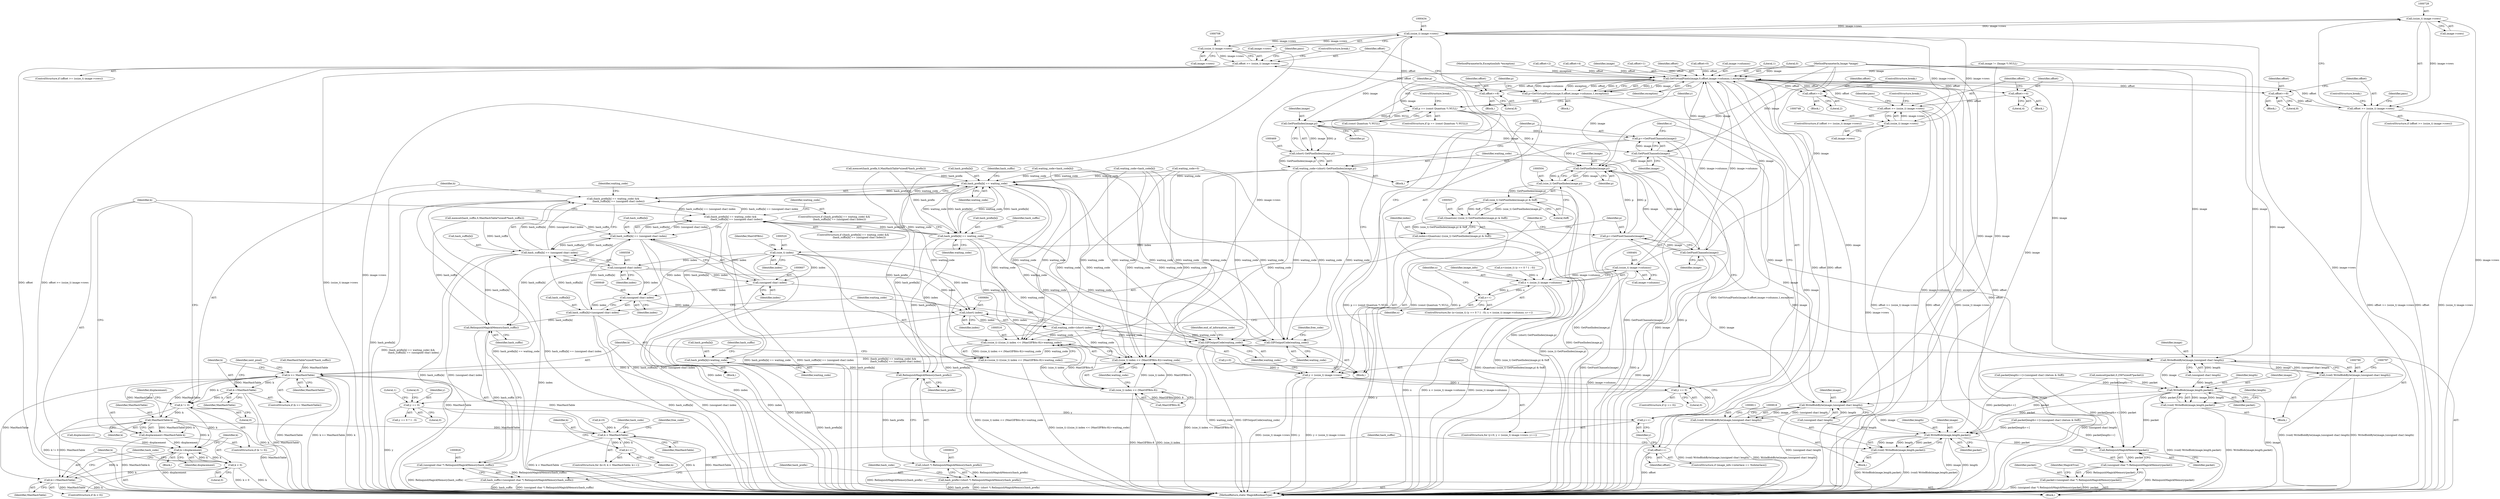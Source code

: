digraph "0_ImageMagick6_61135001a625364e29bdce83832f043eebde7b5a_0@pointer" {
"1000727" [label="(Call,(ssize_t) image->rows)"];
"1000433" [label="(Call,(ssize_t) image->rows)"];
"1000707" [label="(Call,(ssize_t) image->rows)"];
"1000727" [label="(Call,(ssize_t) image->rows)"];
"1000747" [label="(Call,(ssize_t) image->rows)"];
"1000431" [label="(Call,y < (ssize_t) image->rows)"];
"1000462" [label="(Call,y == 0)"];
"1000483" [label="(Call,y == 0)"];
"1000438" [label="(Call,y++)"];
"1000705" [label="(Call,offset >= (ssize_t) image->rows)"];
"1000445" [label="(Call,GetVirtualPixels(image,0,offset,image->columns,1,exception))"];
"1000443" [label="(Call,p=GetVirtualPixels(image,0,offset,image->columns,1,exception))"];
"1000455" [label="(Call,p == (const Quantum *) NULL)"];
"1000470" [label="(Call,GetPixelIndex(image,p))"];
"1000468" [label="(Call,(short) GetPixelIndex(image,p))"];
"1000466" [label="(Call,waiting_code=(short) GetPixelIndex(image,p))"];
"1000515" [label="(Call,(ssize_t) (((size_t) index << (MaxGIFBits-8))+waiting_code))"];
"1000513" [label="(Call,k=(ssize_t) (((size_t) index << (MaxGIFBits-8))+waiting_code))"];
"1000527" [label="(Call,k >= MaxHashTable)"];
"1000530" [label="(Call,k-=MaxHashTable)"];
"1000568" [label="(Call,k != 0)"];
"1000573" [label="(Call,MaxHashTable-k)"];
"1000571" [label="(Call,displacement=MaxHashTable-k)"];
"1000578" [label="(Call,k-=displacement)"];
"1000582" [label="(Call,k < 0)"];
"1000585" [label="(Call,k+=MaxHashTable)"];
"1000657" [label="(Call,k < MaxHashTable)"];
"1000660" [label="(Call,k++)"];
"1000517" [label="(Call,((size_t) index << (MaxGIFBits-8))+waiting_code)"];
"1000548" [label="(Call,hash_prefix[k] == waiting_code)"];
"1000547" [label="(Call,(hash_prefix[k] == waiting_code) &&\n              (hash_suffix[k] == (unsigned char) index))"];
"1000596" [label="(Call,(hash_prefix[k] == waiting_code) &&\n                (hash_suffix[k] == (unsigned char) index))"];
"1000597" [label="(Call,hash_prefix[k] == waiting_code)"];
"1000624" [label="(Call,GIFOutputCode(waiting_code))"];
"1000639" [label="(Call,hash_prefix[k]=waiting_code)"];
"1000833" [label="(Call,RelinquishMagickMemory(hash_prefix))"];
"1000831" [label="(Call,(short *) RelinquishMagickMemory(hash_prefix))"];
"1000829" [label="(Call,hash_prefix=(short *) RelinquishMagickMemory(hash_prefix))"];
"1000765" [label="(Call,GIFOutputCode(waiting_code))"];
"1000473" [label="(Call,p+=GetPixelChannels(image))"];
"1000505" [label="(Call,GetPixelIndex(image,p))"];
"1000503" [label="(Call,(size_t) GetPixelIndex(image,p))"];
"1000502" [label="(Call,(size_t) GetPixelIndex(image,p) & 0xff)"];
"1000500" [label="(Call,(Quantum) ((size_t) GetPixelIndex(image,p) & 0xff))"];
"1000498" [label="(Call,index=(Quantum) ((size_t) GetPixelIndex(image,p) & 0xff))"];
"1000519" [label="(Call,(size_t) index)"];
"1000518" [label="(Call,(size_t) index << (MaxGIFBits-8))"];
"1000557" [label="(Call,(unsigned char) index)"];
"1000553" [label="(Call,hash_suffix[k] == (unsigned char) index)"];
"1000602" [label="(Call,hash_suffix[k] == (unsigned char) index)"];
"1000827" [label="(Call,RelinquishMagickMemory(hash_suffix))"];
"1000825" [label="(Call,(unsigned char *) RelinquishMagickMemory(hash_suffix))"];
"1000823" [label="(Call,hash_suffix=(unsigned char *) RelinquishMagickMemory(hash_suffix))"];
"1000606" [label="(Call,(unsigned char) index)"];
"1000648" [label="(Call,(unsigned char) index)"];
"1000644" [label="(Call,hash_suffix[k]=(unsigned char) index)"];
"1000683" [label="(Call,(short) index)"];
"1000681" [label="(Call,waiting_code=(short) index)"];
"1000509" [label="(Call,p+=GetPixelChannels(image))"];
"1000511" [label="(Call,GetPixelChannels(image))"];
"1000791" [label="(Call,WriteBlobByte(image,(unsigned char) length))"];
"1000789" [label="(Call,(void) WriteBlobByte(image,(unsigned char) length))"];
"1000798" [label="(Call,WriteBlob(image,length,packet))"];
"1000796" [label="(Call,(void) WriteBlob(image,length,packet))"];
"1000812" [label="(Call,WriteBlobByte(image,(unsigned char) length))"];
"1000810" [label="(Call,(void) WriteBlobByte(image,(unsigned char) length))"];
"1000819" [label="(Call,WriteBlob(image,length,packet))"];
"1000817" [label="(Call,(void) WriteBlob(image,length,packet))"];
"1000845" [label="(Call,RelinquishMagickMemory(packet))"];
"1000843" [label="(Call,(unsigned char *) RelinquishMagickMemory(packet))"];
"1000841" [label="(Call,packet=(unsigned char *) RelinquishMagickMemory(packet))"];
"1000475" [label="(Call,GetPixelChannels(image))"];
"1000490" [label="(Call,(ssize_t) image->columns)"];
"1000488" [label="(Call,x < (ssize_t) image->columns)"];
"1000495" [label="(Call,x++)"];
"1000692" [label="(Call,offset++)"];
"1000701" [label="(Call,offset+=8)"];
"1000721" [label="(Call,offset+=8)"];
"1000725" [label="(Call,offset >= (ssize_t) image->rows)"];
"1000741" [label="(Call,offset+=4)"];
"1000745" [label="(Call,offset >= (ssize_t) image->rows)"];
"1000761" [label="(Call,offset+=2)"];
"1000465" [label="(Block,)"];
"1000484" [label="(Identifier,y)"];
"1000624" [label="(Call,GIFOutputCode(waiting_code))"];
"1000668" [label="(Identifier,free_code)"];
"1000500" [label="(Call,(Quantum) ((size_t) GetPixelIndex(image,p) & 0xff))"];
"1000810" [label="(Call,(void) WriteBlobByte(image,(unsigned char) length))"];
"1000706" [label="(Identifier,offset)"];
"1000449" [label="(Call,image->columns)"];
"1000640" [label="(Call,hash_prefix[k])"];
"1000363" [label="(Call,memset(hash_prefix,0,MaxHashTable*sizeof(*hash_prefix)))"];
"1000468" [label="(Call,(short) GetPixelIndex(image,p))"];
"1000452" [label="(Literal,1)"];
"1000705" [label="(Call,offset >= (ssize_t) image->rows)"];
"1000570" [label="(Literal,0)"];
"1000791" [label="(Call,WriteBlobByte(image,(unsigned char) length))"];
"1000549" [label="(Call,hash_prefix[k])"];
"1000462" [label="(Call,y == 0)"];
"1000692" [label="(Call,offset++)"];
"1000472" [label="(Identifier,p)"];
"1000845" [label="(Call,RelinquishMagickMemory(packet))"];
"1000456" [label="(Identifier,p)"];
"1000572" [label="(Identifier,displacement)"];
"1000447" [label="(Literal,0)"];
"1000497" [label="(Block,)"];
"1000591" [label="(Identifier,hash_code)"];
"1000800" [label="(Identifier,length)"];
"1000812" [label="(Call,WriteBlobByte(image,(unsigned char) length))"];
"1000813" [label="(Identifier,image)"];
"1000478" [label="(Call,x=(ssize_t) (y == 0 ? 1 : 0))"];
"1000726" [label="(Identifier,offset)"];
"1000754" [label="(Identifier,pass)"];
"1000571" [label="(Call,displacement=MaxHashTable-k)"];
"1000658" [label="(Identifier,k)"];
"1000471" [label="(Identifier,image)"];
"1000439" [label="(Identifier,y)"];
"1000513" [label="(Call,k=(ssize_t) (((size_t) index << (MaxGIFBits-8))+waiting_code))"];
"1000546" [label="(ControlStructure,if ((hash_prefix[k] == waiting_code) &&\n              (hash_suffix[k] == (unsigned char) index)))"];
"1000846" [label="(Identifier,packet)"];
"1000646" [label="(Identifier,hash_suffix)"];
"1000486" [label="(Literal,1)"];
"1000831" [label="(Call,(short *) RelinquishMagickMemory(hash_prefix))"];
"1000824" [label="(Identifier,hash_suffix)"];
"1000720" [label="(Block,)"];
"1000746" [label="(Identifier,offset)"];
"1000644" [label="(Call,hash_suffix[k]=(unsigned char) index)"];
"1000427" [label="(ControlStructure,for (y=0; y < (ssize_t) image->rows; y++))"];
"1000567" [label="(ControlStructure,if (k != 0))"];
"1000809" [label="(Block,)"];
"1000610" [label="(Call,waiting_code=hash_code[k])"];
"1000586" [label="(Identifier,k)"];
"1000828" [label="(Identifier,hash_suffix)"];
"1000821" [label="(Identifier,length)"];
"1000114" [label="(MethodParameterIn,Image *image)"];
"1000488" [label="(Call,x < (ssize_t) image->columns)"];
"1000789" [label="(Call,(void) WriteBlobByte(image,(unsigned char) length))"];
"1000722" [label="(Identifier,offset)"];
"1000700" [label="(Block,)"];
"1000455" [label="(Call,p == (const Quantum *) NULL)"];
"1000519" [label="(Call,(size_t) index)"];
"1000477" [label="(ControlStructure,for (x=(ssize_t) (y == 0 ? 1 : 0); x < (ssize_t) image->columns; x++))"];
"1000515" [label="(Call,(ssize_t) (((size_t) index << (MaxGIFBits-8))+waiting_code))"];
"1000502" [label="(Call,(size_t) GetPixelIndex(image,p) & 0xff)"];
"1000833" [label="(Call,RelinquishMagickMemory(hash_prefix))"];
"1000825" [label="(Call,(unsigned char *) RelinquishMagickMemory(hash_suffix))"];
"1000579" [label="(Identifier,k)"];
"1000762" [label="(Identifier,offset)"];
"1000581" [label="(ControlStructure,if (k < 0))"];
"1000424" [label="(Call,waiting_code=0)"];
"1000514" [label="(Identifier,k)"];
"1000760" [label="(Block,)"];
"1000578" [label="(Call,k-=displacement)"];
"1000661" [label="(Identifier,k)"];
"1000602" [label="(Call,hash_suffix[k] == (unsigned char) index)"];
"1000848" [label="(Identifier,MagickTrue)"];
"1000555" [label="(Identifier,hash_suffix)"];
"1000445" [label="(Call,GetVirtualPixels(image,0,offset,image->columns,1,exception))"];
"1000510" [label="(Identifier,p)"];
"1000744" [label="(ControlStructure,if (offset >= (ssize_t) image->rows))"];
"1000820" [label="(Identifier,image)"];
"1000729" [label="(Call,image->rows)"];
"1000650" [label="(Identifier,index)"];
"1000512" [label="(Identifier,image)"];
"1000801" [label="(Identifier,packet)"];
"1000774" [label="(Call,packet[length++]=(unsigned char) (datum & 0xff))"];
"1000657" [label="(Call,k < MaxHashTable)"];
"1000222" [label="(Call,image != (Image *) NULL)"];
"1000745" [label="(Call,offset >= (ssize_t) image->rows)"];
"1000475" [label="(Call,GetPixelChannels(image))"];
"1000685" [label="(Identifier,index)"];
"1000764" [label="(ControlStructure,break;)"];
"1000608" [label="(Identifier,index)"];
"1000557" [label="(Call,(unsigned char) index)"];
"1000683" [label="(Call,(short) index)"];
"1000798" [label="(Call,WriteBlob(image,length,packet))"];
"1000376" [label="(Call,MaxHashTable*sizeof(*hash_suffix))"];
"1000431" [label="(Call,y < (ssize_t) image->rows)"];
"1000470" [label="(Call,GetPixelIndex(image,p))"];
"1000721" [label="(Call,offset+=8)"];
"1000473" [label="(Call,p+=GetPixelChannels(image))"];
"1000532" [label="(Identifier,MaxHashTable)"];
"1000575" [label="(Identifier,k)"];
"1000639" [label="(Call,hash_prefix[k]=waiting_code)"];
"1000768" [label="(Identifier,end_of_information_code)"];
"1000582" [label="(Call,k < 0)"];
"1000827" [label="(Call,RelinquishMagickMemory(hash_suffix))"];
"1000489" [label="(Identifier,x)"];
"1000463" [label="(Identifier,y)"];
"1000116" [label="(MethodParameterIn,ExceptionInfo *exception)"];
"1000724" [label="(ControlStructure,if (offset >= (ssize_t) image->rows))"];
"1000725" [label="(Call,offset >= (ssize_t) image->rows)"];
"1000823" [label="(Call,hash_suffix=(unsigned char *) RelinquishMagickMemory(hash_suffix))"];
"1000792" [label="(Identifier,image)"];
"1000474" [label="(Identifier,p)"];
"1000727" [label="(Call,(ssize_t) image->rows)"];
"1000460" [label="(ControlStructure,break;)"];
"1000536" [label="(Call,displacement=1)"];
"1000507" [label="(Identifier,p)"];
"1000432" [label="(Identifier,y)"];
"1000735" [label="(Call,offset=2)"];
"1000499" [label="(Identifier,index)"];
"1000740" [label="(Block,)"];
"1000682" [label="(Identifier,waiting_code)"];
"1000503" [label="(Call,(size_t) GetPixelIndex(image,p))"];
"1000569" [label="(Identifier,k)"];
"1000584" [label="(Literal,0)"];
"1000834" [label="(Identifier,hash_prefix)"];
"1000723" [label="(Literal,8)"];
"1000483" [label="(Call,y == 0)"];
"1000438" [label="(Call,y++)"];
"1000654" [label="(Call,k=0)"];
"1000373" [label="(Call,memset(hash_suffix,0,MaxHashTable*sizeof(*hash_suffix)))"];
"1000117" [label="(Block,)"];
"1000457" [label="(Call,(const Quantum *) NULL)"];
"1000554" [label="(Call,hash_suffix[k])"];
"1000583" [label="(Identifier,k)"];
"1000553" [label="(Call,hash_suffix[k] == (unsigned char) index)"];
"1000443" [label="(Call,p=GetVirtualPixels(image,0,offset,image->columns,1,exception))"];
"1000704" [label="(ControlStructure,if (offset >= (ssize_t) image->rows))"];
"1000843" [label="(Call,(unsigned char *) RelinquishMagickMemory(packet))"];
"1000829" [label="(Call,hash_prefix=(short *) RelinquishMagickMemory(hash_prefix))"];
"1000703" [label="(Literal,8)"];
"1000660" [label="(Call,k++)"];
"1000466" [label="(Call,waiting_code=(short) GetPixelIndex(image,p))"];
"1000559" [label="(Identifier,index)"];
"1000793" [label="(Call,(unsigned char) length)"];
"1000552" [label="(Identifier,waiting_code)"];
"1000598" [label="(Call,hash_prefix[k])"];
"1000464" [label="(Literal,0)"];
"1000630" [label="(Block,)"];
"1000742" [label="(Identifier,offset)"];
"1000741" [label="(Call,offset+=4)"];
"1000577" [label="(Block,)"];
"1000645" [label="(Call,hash_suffix[k])"];
"1000496" [label="(Identifier,x)"];
"1000522" [label="(Call,MaxGIFBits-8)"];
"1000511" [label="(Call,GetPixelChannels(image))"];
"1000715" [label="(Call,offset=4)"];
"1000530" [label="(Call,k-=MaxHashTable)"];
"1000601" [label="(Identifier,waiting_code)"];
"1000580" [label="(Identifier,displacement)"];
"1000498" [label="(Call,index=(Quantum) ((size_t) GetPixelIndex(image,p) & 0xff))"];
"1000819" [label="(Call,WriteBlob(image,length,packet))"];
"1000648" [label="(Call,(unsigned char) index)"];
"1000495" [label="(Call,x++)"];
"1000492" [label="(Call,image->columns)"];
"1000718" [label="(ControlStructure,break;)"];
"1000479" [label="(Identifier,x)"];
"1000659" [label="(Identifier,MaxHashTable)"];
"1000547" [label="(Call,(hash_prefix[k] == waiting_code) &&\n              (hash_suffix[k] == (unsigned char) index))"];
"1000433" [label="(Call,(ssize_t) image->rows)"];
"1000758" [label="(ControlStructure,break;)"];
"1000766" [label="(Identifier,waiting_code)"];
"1000604" [label="(Identifier,hash_suffix)"];
"1000509" [label="(Call,p+=GetPixelChannels(image))"];
"1000585" [label="(Call,k+=MaxHashTable)"];
"1000562" [label="(Identifier,waiting_code)"];
"1000849" [label="(MethodReturn,static MagickBooleanType)"];
"1000568" [label="(Call,k != 0)"];
"1000653" [label="(ControlStructure,for (k=0; k < MaxHashTable; k++))"];
"1000548" [label="(Call,hash_prefix[k] == waiting_code)"];
"1000487" [label="(Literal,0)"];
"1000587" [label="(Identifier,MaxHashTable)"];
"1000664" [label="(Identifier,hash_code)"];
"1000611" [label="(Identifier,waiting_code)"];
"1000796" [label="(Call,(void) WriteBlob(image,length,packet))"];
"1000701" [label="(Call,offset+=8)"];
"1000454" [label="(ControlStructure,if (p == (const Quantum *) NULL))"];
"1000506" [label="(Identifier,image)"];
"1000693" [label="(Identifier,offset)"];
"1000476" [label="(Identifier,image)"];
"1000490" [label="(Call,(ssize_t) image->columns)"];
"1000603" [label="(Call,hash_suffix[k])"];
"1000428" [label="(Call,y=0)"];
"1000529" [label="(Identifier,MaxHashTable)"];
"1000446" [label="(Identifier,image)"];
"1000595" [label="(ControlStructure,if ((hash_prefix[k] == waiting_code) &&\n                (hash_suffix[k] == (unsigned char) index)))"];
"1000841" [label="(Call,packet=(unsigned char *) RelinquishMagickMemory(packet))"];
"1000144" [label="(Call,packet[length++]=(unsigned char) (datum & 0xff))"];
"1000531" [label="(Identifier,k)"];
"1000681" [label="(Call,waiting_code=(short) index)"];
"1000526" [label="(ControlStructure,if (k >= MaxHashTable))"];
"1000738" [label="(ControlStructure,break;)"];
"1000534" [label="(Identifier,next_pixel)"];
"1000528" [label="(Identifier,k)"];
"1000508" [label="(Literal,0xff)"];
"1000817" [label="(Call,(void) WriteBlob(image,length,packet))"];
"1000440" [label="(Block,)"];
"1000527" [label="(Call,k >= MaxHashTable)"];
"1000749" [label="(Call,image->rows)"];
"1000467" [label="(Identifier,waiting_code)"];
"1000702" [label="(Identifier,offset)"];
"1000596" [label="(Call,(hash_prefix[k] == waiting_code) &&\n                (hash_suffix[k] == (unsigned char) index))"];
"1000525" [label="(Identifier,waiting_code)"];
"1000628" [label="(Identifier,free_code)"];
"1000517" [label="(Call,((size_t) index << (MaxGIFBits-8))+waiting_code)"];
"1000803" [label="(Identifier,length)"];
"1000755" [label="(Call,offset=1)"];
"1000606" [label="(Call,(unsigned char) index)"];
"1000597" [label="(Call,hash_prefix[k] == waiting_code)"];
"1000485" [label="(Literal,0)"];
"1000747" [label="(Call,(ssize_t) image->rows)"];
"1000573" [label="(Call,MaxHashTable-k)"];
"1000689" [label="(Identifier,image_info)"];
"1000523" [label="(Identifier,MaxGIFBits)"];
"1000574" [label="(Identifier,MaxHashTable)"];
"1000448" [label="(Identifier,offset)"];
"1000788" [label="(Block,)"];
"1000734" [label="(Identifier,pass)"];
"1000643" [label="(Identifier,waiting_code)"];
"1000814" [label="(Call,(unsigned char) length)"];
"1000763" [label="(Literal,2)"];
"1000743" [label="(Literal,4)"];
"1000561" [label="(Call,waiting_code=hash_code[k])"];
"1000461" [label="(ControlStructure,if (y == 0))"];
"1000521" [label="(Identifier,index)"];
"1000453" [label="(Identifier,exception)"];
"1000842" [label="(Identifier,packet)"];
"1000482" [label="(Call,y == 0 ? 1 : 0)"];
"1000799" [label="(Identifier,image)"];
"1000505" [label="(Call,GetPixelIndex(image,p))"];
"1000444" [label="(Identifier,p)"];
"1000686" [label="(ControlStructure,if (image_info->interlace == NoInterlace))"];
"1000343" [label="(Call,memset(packet,0,256*sizeof(*packet)))"];
"1000761" [label="(Call,offset+=2)"];
"1000714" [label="(Identifier,pass)"];
"1000435" [label="(Call,image->rows)"];
"1000709" [label="(Call,image->rows)"];
"1000625" [label="(Identifier,waiting_code)"];
"1000707" [label="(Call,(ssize_t) image->rows)"];
"1000830" [label="(Identifier,hash_prefix)"];
"1000765" [label="(Call,GIFOutputCode(waiting_code))"];
"1000418" [label="(Call,offset=0)"];
"1000836" [label="(Identifier,hash_code)"];
"1000822" [label="(Identifier,packet)"];
"1000518" [label="(Call,(size_t) index << (MaxGIFBits-8))"];
"1000727" -> "1000725"  [label="AST: "];
"1000727" -> "1000729"  [label="CFG: "];
"1000728" -> "1000727"  [label="AST: "];
"1000729" -> "1000727"  [label="AST: "];
"1000725" -> "1000727"  [label="CFG: "];
"1000727" -> "1000849"  [label="DDG: image->rows"];
"1000727" -> "1000433"  [label="DDG: image->rows"];
"1000727" -> "1000725"  [label="DDG: image->rows"];
"1000433" -> "1000727"  [label="DDG: image->rows"];
"1000433" -> "1000431"  [label="AST: "];
"1000433" -> "1000435"  [label="CFG: "];
"1000434" -> "1000433"  [label="AST: "];
"1000435" -> "1000433"  [label="AST: "];
"1000431" -> "1000433"  [label="CFG: "];
"1000433" -> "1000849"  [label="DDG: image->rows"];
"1000433" -> "1000431"  [label="DDG: image->rows"];
"1000707" -> "1000433"  [label="DDG: image->rows"];
"1000747" -> "1000433"  [label="DDG: image->rows"];
"1000433" -> "1000707"  [label="DDG: image->rows"];
"1000433" -> "1000747"  [label="DDG: image->rows"];
"1000707" -> "1000705"  [label="AST: "];
"1000707" -> "1000709"  [label="CFG: "];
"1000708" -> "1000707"  [label="AST: "];
"1000709" -> "1000707"  [label="AST: "];
"1000705" -> "1000707"  [label="CFG: "];
"1000707" -> "1000849"  [label="DDG: image->rows"];
"1000707" -> "1000705"  [label="DDG: image->rows"];
"1000747" -> "1000745"  [label="AST: "];
"1000747" -> "1000749"  [label="CFG: "];
"1000748" -> "1000747"  [label="AST: "];
"1000749" -> "1000747"  [label="AST: "];
"1000745" -> "1000747"  [label="CFG: "];
"1000747" -> "1000849"  [label="DDG: image->rows"];
"1000747" -> "1000745"  [label="DDG: image->rows"];
"1000431" -> "1000427"  [label="AST: "];
"1000432" -> "1000431"  [label="AST: "];
"1000444" -> "1000431"  [label="CFG: "];
"1000766" -> "1000431"  [label="CFG: "];
"1000431" -> "1000849"  [label="DDG: y"];
"1000431" -> "1000849"  [label="DDG: y < (ssize_t) image->rows"];
"1000431" -> "1000849"  [label="DDG: (ssize_t) image->rows"];
"1000438" -> "1000431"  [label="DDG: y"];
"1000428" -> "1000431"  [label="DDG: y"];
"1000431" -> "1000462"  [label="DDG: y"];
"1000462" -> "1000461"  [label="AST: "];
"1000462" -> "1000464"  [label="CFG: "];
"1000463" -> "1000462"  [label="AST: "];
"1000464" -> "1000462"  [label="AST: "];
"1000467" -> "1000462"  [label="CFG: "];
"1000479" -> "1000462"  [label="CFG: "];
"1000462" -> "1000483"  [label="DDG: y"];
"1000483" -> "1000482"  [label="AST: "];
"1000483" -> "1000485"  [label="CFG: "];
"1000484" -> "1000483"  [label="AST: "];
"1000485" -> "1000483"  [label="AST: "];
"1000486" -> "1000483"  [label="CFG: "];
"1000487" -> "1000483"  [label="CFG: "];
"1000483" -> "1000849"  [label="DDG: y"];
"1000483" -> "1000438"  [label="DDG: y"];
"1000438" -> "1000427"  [label="AST: "];
"1000438" -> "1000439"  [label="CFG: "];
"1000439" -> "1000438"  [label="AST: "];
"1000432" -> "1000438"  [label="CFG: "];
"1000705" -> "1000704"  [label="AST: "];
"1000706" -> "1000705"  [label="AST: "];
"1000714" -> "1000705"  [label="CFG: "];
"1000718" -> "1000705"  [label="CFG: "];
"1000705" -> "1000849"  [label="DDG: offset"];
"1000705" -> "1000849"  [label="DDG: offset >= (ssize_t) image->rows"];
"1000705" -> "1000849"  [label="DDG: (ssize_t) image->rows"];
"1000705" -> "1000445"  [label="DDG: offset"];
"1000701" -> "1000705"  [label="DDG: offset"];
"1000445" -> "1000443"  [label="AST: "];
"1000445" -> "1000453"  [label="CFG: "];
"1000446" -> "1000445"  [label="AST: "];
"1000447" -> "1000445"  [label="AST: "];
"1000448" -> "1000445"  [label="AST: "];
"1000449" -> "1000445"  [label="AST: "];
"1000452" -> "1000445"  [label="AST: "];
"1000453" -> "1000445"  [label="AST: "];
"1000443" -> "1000445"  [label="CFG: "];
"1000445" -> "1000849"  [label="DDG: image"];
"1000445" -> "1000849"  [label="DDG: image->columns"];
"1000445" -> "1000849"  [label="DDG: exception"];
"1000445" -> "1000849"  [label="DDG: offset"];
"1000445" -> "1000443"  [label="DDG: 1"];
"1000445" -> "1000443"  [label="DDG: image"];
"1000445" -> "1000443"  [label="DDG: image->columns"];
"1000445" -> "1000443"  [label="DDG: exception"];
"1000445" -> "1000443"  [label="DDG: offset"];
"1000445" -> "1000443"  [label="DDG: 0"];
"1000222" -> "1000445"  [label="DDG: image"];
"1000475" -> "1000445"  [label="DDG: image"];
"1000511" -> "1000445"  [label="DDG: image"];
"1000114" -> "1000445"  [label="DDG: image"];
"1000692" -> "1000445"  [label="DDG: offset"];
"1000715" -> "1000445"  [label="DDG: offset"];
"1000761" -> "1000445"  [label="DDG: offset"];
"1000745" -> "1000445"  [label="DDG: offset"];
"1000725" -> "1000445"  [label="DDG: offset"];
"1000755" -> "1000445"  [label="DDG: offset"];
"1000735" -> "1000445"  [label="DDG: offset"];
"1000418" -> "1000445"  [label="DDG: offset"];
"1000490" -> "1000445"  [label="DDG: image->columns"];
"1000116" -> "1000445"  [label="DDG: exception"];
"1000445" -> "1000470"  [label="DDG: image"];
"1000445" -> "1000490"  [label="DDG: image->columns"];
"1000445" -> "1000505"  [label="DDG: image"];
"1000445" -> "1000692"  [label="DDG: offset"];
"1000445" -> "1000701"  [label="DDG: offset"];
"1000445" -> "1000721"  [label="DDG: offset"];
"1000445" -> "1000741"  [label="DDG: offset"];
"1000445" -> "1000761"  [label="DDG: offset"];
"1000445" -> "1000791"  [label="DDG: image"];
"1000445" -> "1000812"  [label="DDG: image"];
"1000443" -> "1000440"  [label="AST: "];
"1000444" -> "1000443"  [label="AST: "];
"1000456" -> "1000443"  [label="CFG: "];
"1000443" -> "1000849"  [label="DDG: GetVirtualPixels(image,0,offset,image->columns,1,exception)"];
"1000443" -> "1000455"  [label="DDG: p"];
"1000455" -> "1000454"  [label="AST: "];
"1000455" -> "1000457"  [label="CFG: "];
"1000456" -> "1000455"  [label="AST: "];
"1000457" -> "1000455"  [label="AST: "];
"1000460" -> "1000455"  [label="CFG: "];
"1000463" -> "1000455"  [label="CFG: "];
"1000455" -> "1000849"  [label="DDG: p == (const Quantum *) NULL"];
"1000455" -> "1000849"  [label="DDG: (const Quantum *) NULL"];
"1000455" -> "1000849"  [label="DDG: p"];
"1000457" -> "1000455"  [label="DDG: NULL"];
"1000455" -> "1000470"  [label="DDG: p"];
"1000455" -> "1000505"  [label="DDG: p"];
"1000470" -> "1000468"  [label="AST: "];
"1000470" -> "1000472"  [label="CFG: "];
"1000471" -> "1000470"  [label="AST: "];
"1000472" -> "1000470"  [label="AST: "];
"1000468" -> "1000470"  [label="CFG: "];
"1000470" -> "1000468"  [label="DDG: image"];
"1000470" -> "1000468"  [label="DDG: p"];
"1000114" -> "1000470"  [label="DDG: image"];
"1000470" -> "1000473"  [label="DDG: p"];
"1000470" -> "1000475"  [label="DDG: image"];
"1000468" -> "1000466"  [label="AST: "];
"1000469" -> "1000468"  [label="AST: "];
"1000466" -> "1000468"  [label="CFG: "];
"1000468" -> "1000849"  [label="DDG: GetPixelIndex(image,p)"];
"1000468" -> "1000466"  [label="DDG: GetPixelIndex(image,p)"];
"1000466" -> "1000465"  [label="AST: "];
"1000467" -> "1000466"  [label="AST: "];
"1000474" -> "1000466"  [label="CFG: "];
"1000466" -> "1000849"  [label="DDG: (short) GetPixelIndex(image,p)"];
"1000466" -> "1000515"  [label="DDG: waiting_code"];
"1000466" -> "1000517"  [label="DDG: waiting_code"];
"1000466" -> "1000548"  [label="DDG: waiting_code"];
"1000466" -> "1000624"  [label="DDG: waiting_code"];
"1000466" -> "1000765"  [label="DDG: waiting_code"];
"1000515" -> "1000513"  [label="AST: "];
"1000515" -> "1000517"  [label="CFG: "];
"1000516" -> "1000515"  [label="AST: "];
"1000517" -> "1000515"  [label="AST: "];
"1000513" -> "1000515"  [label="CFG: "];
"1000515" -> "1000849"  [label="DDG: ((size_t) index << (MaxGIFBits-8))+waiting_code"];
"1000515" -> "1000513"  [label="DDG: ((size_t) index << (MaxGIFBits-8))+waiting_code"];
"1000518" -> "1000515"  [label="DDG: (size_t) index"];
"1000518" -> "1000515"  [label="DDG: MaxGIFBits-8"];
"1000681" -> "1000515"  [label="DDG: waiting_code"];
"1000561" -> "1000515"  [label="DDG: waiting_code"];
"1000610" -> "1000515"  [label="DDG: waiting_code"];
"1000424" -> "1000515"  [label="DDG: waiting_code"];
"1000548" -> "1000515"  [label="DDG: waiting_code"];
"1000597" -> "1000515"  [label="DDG: waiting_code"];
"1000513" -> "1000497"  [label="AST: "];
"1000514" -> "1000513"  [label="AST: "];
"1000528" -> "1000513"  [label="CFG: "];
"1000513" -> "1000849"  [label="DDG: (ssize_t) (((size_t) index << (MaxGIFBits-8))+waiting_code)"];
"1000513" -> "1000527"  [label="DDG: k"];
"1000527" -> "1000526"  [label="AST: "];
"1000527" -> "1000529"  [label="CFG: "];
"1000528" -> "1000527"  [label="AST: "];
"1000529" -> "1000527"  [label="AST: "];
"1000531" -> "1000527"  [label="CFG: "];
"1000534" -> "1000527"  [label="CFG: "];
"1000527" -> "1000849"  [label="DDG: k"];
"1000527" -> "1000849"  [label="DDG: MaxHashTable"];
"1000527" -> "1000849"  [label="DDG: k >= MaxHashTable"];
"1000376" -> "1000527"  [label="DDG: MaxHashTable"];
"1000573" -> "1000527"  [label="DDG: MaxHashTable"];
"1000657" -> "1000527"  [label="DDG: MaxHashTable"];
"1000527" -> "1000530"  [label="DDG: MaxHashTable"];
"1000527" -> "1000530"  [label="DDG: k"];
"1000527" -> "1000568"  [label="DDG: k"];
"1000527" -> "1000573"  [label="DDG: MaxHashTable"];
"1000527" -> "1000585"  [label="DDG: MaxHashTable"];
"1000527" -> "1000657"  [label="DDG: MaxHashTable"];
"1000530" -> "1000526"  [label="AST: "];
"1000530" -> "1000532"  [label="CFG: "];
"1000531" -> "1000530"  [label="AST: "];
"1000532" -> "1000530"  [label="AST: "];
"1000534" -> "1000530"  [label="CFG: "];
"1000530" -> "1000849"  [label="DDG: k"];
"1000530" -> "1000849"  [label="DDG: MaxHashTable"];
"1000530" -> "1000568"  [label="DDG: k"];
"1000568" -> "1000567"  [label="AST: "];
"1000568" -> "1000570"  [label="CFG: "];
"1000569" -> "1000568"  [label="AST: "];
"1000570" -> "1000568"  [label="AST: "];
"1000572" -> "1000568"  [label="CFG: "];
"1000579" -> "1000568"  [label="CFG: "];
"1000568" -> "1000849"  [label="DDG: k != 0"];
"1000568" -> "1000573"  [label="DDG: k"];
"1000568" -> "1000578"  [label="DDG: k"];
"1000573" -> "1000571"  [label="AST: "];
"1000573" -> "1000575"  [label="CFG: "];
"1000574" -> "1000573"  [label="AST: "];
"1000575" -> "1000573"  [label="AST: "];
"1000571" -> "1000573"  [label="CFG: "];
"1000573" -> "1000849"  [label="DDG: MaxHashTable"];
"1000573" -> "1000571"  [label="DDG: MaxHashTable"];
"1000573" -> "1000571"  [label="DDG: k"];
"1000573" -> "1000578"  [label="DDG: k"];
"1000573" -> "1000585"  [label="DDG: MaxHashTable"];
"1000573" -> "1000657"  [label="DDG: MaxHashTable"];
"1000571" -> "1000567"  [label="AST: "];
"1000572" -> "1000571"  [label="AST: "];
"1000579" -> "1000571"  [label="CFG: "];
"1000571" -> "1000849"  [label="DDG: MaxHashTable-k"];
"1000571" -> "1000578"  [label="DDG: displacement"];
"1000578" -> "1000577"  [label="AST: "];
"1000578" -> "1000580"  [label="CFG: "];
"1000579" -> "1000578"  [label="AST: "];
"1000580" -> "1000578"  [label="AST: "];
"1000583" -> "1000578"  [label="CFG: "];
"1000578" -> "1000849"  [label="DDG: displacement"];
"1000536" -> "1000578"  [label="DDG: displacement"];
"1000582" -> "1000578"  [label="DDG: k"];
"1000585" -> "1000578"  [label="DDG: k"];
"1000578" -> "1000582"  [label="DDG: k"];
"1000582" -> "1000581"  [label="AST: "];
"1000582" -> "1000584"  [label="CFG: "];
"1000583" -> "1000582"  [label="AST: "];
"1000584" -> "1000582"  [label="AST: "];
"1000586" -> "1000582"  [label="CFG: "];
"1000591" -> "1000582"  [label="CFG: "];
"1000582" -> "1000849"  [label="DDG: k"];
"1000582" -> "1000849"  [label="DDG: k < 0"];
"1000582" -> "1000585"  [label="DDG: k"];
"1000585" -> "1000581"  [label="AST: "];
"1000585" -> "1000587"  [label="CFG: "];
"1000586" -> "1000585"  [label="AST: "];
"1000587" -> "1000585"  [label="AST: "];
"1000591" -> "1000585"  [label="CFG: "];
"1000585" -> "1000849"  [label="DDG: k"];
"1000585" -> "1000849"  [label="DDG: MaxHashTable"];
"1000657" -> "1000653"  [label="AST: "];
"1000657" -> "1000659"  [label="CFG: "];
"1000658" -> "1000657"  [label="AST: "];
"1000659" -> "1000657"  [label="AST: "];
"1000664" -> "1000657"  [label="CFG: "];
"1000668" -> "1000657"  [label="CFG: "];
"1000657" -> "1000849"  [label="DDG: k"];
"1000657" -> "1000849"  [label="DDG: MaxHashTable"];
"1000657" -> "1000849"  [label="DDG: k < MaxHashTable"];
"1000654" -> "1000657"  [label="DDG: k"];
"1000660" -> "1000657"  [label="DDG: k"];
"1000657" -> "1000660"  [label="DDG: k"];
"1000660" -> "1000653"  [label="AST: "];
"1000660" -> "1000661"  [label="CFG: "];
"1000661" -> "1000660"  [label="AST: "];
"1000658" -> "1000660"  [label="CFG: "];
"1000517" -> "1000525"  [label="CFG: "];
"1000518" -> "1000517"  [label="AST: "];
"1000525" -> "1000517"  [label="AST: "];
"1000517" -> "1000849"  [label="DDG: (size_t) index << (MaxGIFBits-8)"];
"1000518" -> "1000517"  [label="DDG: (size_t) index"];
"1000518" -> "1000517"  [label="DDG: MaxGIFBits-8"];
"1000681" -> "1000517"  [label="DDG: waiting_code"];
"1000561" -> "1000517"  [label="DDG: waiting_code"];
"1000610" -> "1000517"  [label="DDG: waiting_code"];
"1000424" -> "1000517"  [label="DDG: waiting_code"];
"1000548" -> "1000517"  [label="DDG: waiting_code"];
"1000597" -> "1000517"  [label="DDG: waiting_code"];
"1000548" -> "1000547"  [label="AST: "];
"1000548" -> "1000552"  [label="CFG: "];
"1000549" -> "1000548"  [label="AST: "];
"1000552" -> "1000548"  [label="AST: "];
"1000555" -> "1000548"  [label="CFG: "];
"1000547" -> "1000548"  [label="CFG: "];
"1000548" -> "1000849"  [label="DDG: hash_prefix[k]"];
"1000548" -> "1000547"  [label="DDG: hash_prefix[k]"];
"1000548" -> "1000547"  [label="DDG: waiting_code"];
"1000639" -> "1000548"  [label="DDG: hash_prefix[k]"];
"1000597" -> "1000548"  [label="DDG: hash_prefix[k]"];
"1000597" -> "1000548"  [label="DDG: waiting_code"];
"1000363" -> "1000548"  [label="DDG: hash_prefix"];
"1000681" -> "1000548"  [label="DDG: waiting_code"];
"1000561" -> "1000548"  [label="DDG: waiting_code"];
"1000610" -> "1000548"  [label="DDG: waiting_code"];
"1000424" -> "1000548"  [label="DDG: waiting_code"];
"1000548" -> "1000597"  [label="DDG: hash_prefix[k]"];
"1000548" -> "1000597"  [label="DDG: waiting_code"];
"1000548" -> "1000624"  [label="DDG: waiting_code"];
"1000548" -> "1000765"  [label="DDG: waiting_code"];
"1000548" -> "1000833"  [label="DDG: hash_prefix[k]"];
"1000547" -> "1000546"  [label="AST: "];
"1000547" -> "1000553"  [label="CFG: "];
"1000553" -> "1000547"  [label="AST: "];
"1000562" -> "1000547"  [label="CFG: "];
"1000569" -> "1000547"  [label="CFG: "];
"1000547" -> "1000849"  [label="DDG: hash_prefix[k] == waiting_code"];
"1000547" -> "1000849"  [label="DDG: hash_suffix[k] == (unsigned char) index"];
"1000547" -> "1000849"  [label="DDG: (hash_prefix[k] == waiting_code) &&\n              (hash_suffix[k] == (unsigned char) index)"];
"1000596" -> "1000547"  [label="DDG: hash_suffix[k] == (unsigned char) index"];
"1000553" -> "1000547"  [label="DDG: hash_suffix[k]"];
"1000553" -> "1000547"  [label="DDG: (unsigned char) index"];
"1000547" -> "1000596"  [label="DDG: hash_suffix[k] == (unsigned char) index"];
"1000596" -> "1000595"  [label="AST: "];
"1000596" -> "1000597"  [label="CFG: "];
"1000596" -> "1000602"  [label="CFG: "];
"1000597" -> "1000596"  [label="AST: "];
"1000602" -> "1000596"  [label="AST: "];
"1000579" -> "1000596"  [label="CFG: "];
"1000611" -> "1000596"  [label="CFG: "];
"1000596" -> "1000849"  [label="DDG: hash_prefix[k] == waiting_code"];
"1000596" -> "1000849"  [label="DDG: hash_suffix[k] == (unsigned char) index"];
"1000596" -> "1000849"  [label="DDG: (hash_prefix[k] == waiting_code) &&\n                (hash_suffix[k] == (unsigned char) index)"];
"1000597" -> "1000596"  [label="DDG: hash_prefix[k]"];
"1000597" -> "1000596"  [label="DDG: waiting_code"];
"1000602" -> "1000596"  [label="DDG: hash_suffix[k]"];
"1000602" -> "1000596"  [label="DDG: (unsigned char) index"];
"1000597" -> "1000601"  [label="CFG: "];
"1000598" -> "1000597"  [label="AST: "];
"1000601" -> "1000597"  [label="AST: "];
"1000604" -> "1000597"  [label="CFG: "];
"1000597" -> "1000849"  [label="DDG: hash_prefix[k]"];
"1000363" -> "1000597"  [label="DDG: hash_prefix"];
"1000597" -> "1000624"  [label="DDG: waiting_code"];
"1000597" -> "1000765"  [label="DDG: waiting_code"];
"1000597" -> "1000833"  [label="DDG: hash_prefix[k]"];
"1000624" -> "1000497"  [label="AST: "];
"1000624" -> "1000625"  [label="CFG: "];
"1000625" -> "1000624"  [label="AST: "];
"1000628" -> "1000624"  [label="CFG: "];
"1000610" -> "1000624"  [label="DDG: waiting_code"];
"1000681" -> "1000624"  [label="DDG: waiting_code"];
"1000561" -> "1000624"  [label="DDG: waiting_code"];
"1000424" -> "1000624"  [label="DDG: waiting_code"];
"1000624" -> "1000639"  [label="DDG: waiting_code"];
"1000639" -> "1000630"  [label="AST: "];
"1000639" -> "1000643"  [label="CFG: "];
"1000640" -> "1000639"  [label="AST: "];
"1000643" -> "1000639"  [label="AST: "];
"1000646" -> "1000639"  [label="CFG: "];
"1000639" -> "1000849"  [label="DDG: hash_prefix[k]"];
"1000639" -> "1000833"  [label="DDG: hash_prefix[k]"];
"1000833" -> "1000831"  [label="AST: "];
"1000833" -> "1000834"  [label="CFG: "];
"1000834" -> "1000833"  [label="AST: "];
"1000831" -> "1000833"  [label="CFG: "];
"1000833" -> "1000831"  [label="DDG: hash_prefix"];
"1000363" -> "1000833"  [label="DDG: hash_prefix"];
"1000831" -> "1000829"  [label="AST: "];
"1000832" -> "1000831"  [label="AST: "];
"1000829" -> "1000831"  [label="CFG: "];
"1000831" -> "1000849"  [label="DDG: RelinquishMagickMemory(hash_prefix)"];
"1000831" -> "1000829"  [label="DDG: RelinquishMagickMemory(hash_prefix)"];
"1000829" -> "1000117"  [label="AST: "];
"1000830" -> "1000829"  [label="AST: "];
"1000836" -> "1000829"  [label="CFG: "];
"1000829" -> "1000849"  [label="DDG: hash_prefix"];
"1000829" -> "1000849"  [label="DDG: (short *) RelinquishMagickMemory(hash_prefix)"];
"1000765" -> "1000117"  [label="AST: "];
"1000765" -> "1000766"  [label="CFG: "];
"1000766" -> "1000765"  [label="AST: "];
"1000768" -> "1000765"  [label="CFG: "];
"1000765" -> "1000849"  [label="DDG: waiting_code"];
"1000765" -> "1000849"  [label="DDG: GIFOutputCode(waiting_code)"];
"1000681" -> "1000765"  [label="DDG: waiting_code"];
"1000561" -> "1000765"  [label="DDG: waiting_code"];
"1000610" -> "1000765"  [label="DDG: waiting_code"];
"1000424" -> "1000765"  [label="DDG: waiting_code"];
"1000473" -> "1000465"  [label="AST: "];
"1000473" -> "1000475"  [label="CFG: "];
"1000474" -> "1000473"  [label="AST: "];
"1000475" -> "1000473"  [label="AST: "];
"1000479" -> "1000473"  [label="CFG: "];
"1000473" -> "1000849"  [label="DDG: p"];
"1000473" -> "1000849"  [label="DDG: GetPixelChannels(image)"];
"1000475" -> "1000473"  [label="DDG: image"];
"1000473" -> "1000505"  [label="DDG: p"];
"1000505" -> "1000503"  [label="AST: "];
"1000505" -> "1000507"  [label="CFG: "];
"1000506" -> "1000505"  [label="AST: "];
"1000507" -> "1000505"  [label="AST: "];
"1000503" -> "1000505"  [label="CFG: "];
"1000505" -> "1000503"  [label="DDG: image"];
"1000505" -> "1000503"  [label="DDG: p"];
"1000475" -> "1000505"  [label="DDG: image"];
"1000511" -> "1000505"  [label="DDG: image"];
"1000114" -> "1000505"  [label="DDG: image"];
"1000509" -> "1000505"  [label="DDG: p"];
"1000505" -> "1000509"  [label="DDG: p"];
"1000505" -> "1000511"  [label="DDG: image"];
"1000503" -> "1000502"  [label="AST: "];
"1000504" -> "1000503"  [label="AST: "];
"1000508" -> "1000503"  [label="CFG: "];
"1000503" -> "1000849"  [label="DDG: GetPixelIndex(image,p)"];
"1000503" -> "1000502"  [label="DDG: GetPixelIndex(image,p)"];
"1000502" -> "1000500"  [label="AST: "];
"1000502" -> "1000508"  [label="CFG: "];
"1000508" -> "1000502"  [label="AST: "];
"1000500" -> "1000502"  [label="CFG: "];
"1000502" -> "1000849"  [label="DDG: (size_t) GetPixelIndex(image,p)"];
"1000502" -> "1000500"  [label="DDG: (size_t) GetPixelIndex(image,p)"];
"1000502" -> "1000500"  [label="DDG: 0xff"];
"1000500" -> "1000498"  [label="AST: "];
"1000501" -> "1000500"  [label="AST: "];
"1000498" -> "1000500"  [label="CFG: "];
"1000500" -> "1000849"  [label="DDG: (size_t) GetPixelIndex(image,p) & 0xff"];
"1000500" -> "1000498"  [label="DDG: (size_t) GetPixelIndex(image,p) & 0xff"];
"1000498" -> "1000497"  [label="AST: "];
"1000499" -> "1000498"  [label="AST: "];
"1000510" -> "1000498"  [label="CFG: "];
"1000498" -> "1000849"  [label="DDG: (Quantum) ((size_t) GetPixelIndex(image,p) & 0xff)"];
"1000498" -> "1000519"  [label="DDG: index"];
"1000519" -> "1000518"  [label="AST: "];
"1000519" -> "1000521"  [label="CFG: "];
"1000520" -> "1000519"  [label="AST: "];
"1000521" -> "1000519"  [label="AST: "];
"1000523" -> "1000519"  [label="CFG: "];
"1000519" -> "1000849"  [label="DDG: index"];
"1000519" -> "1000518"  [label="DDG: index"];
"1000519" -> "1000557"  [label="DDG: index"];
"1000519" -> "1000606"  [label="DDG: index"];
"1000519" -> "1000648"  [label="DDG: index"];
"1000519" -> "1000683"  [label="DDG: index"];
"1000518" -> "1000522"  [label="CFG: "];
"1000522" -> "1000518"  [label="AST: "];
"1000525" -> "1000518"  [label="CFG: "];
"1000518" -> "1000849"  [label="DDG: MaxGIFBits-8"];
"1000518" -> "1000849"  [label="DDG: (size_t) index"];
"1000522" -> "1000518"  [label="DDG: MaxGIFBits"];
"1000522" -> "1000518"  [label="DDG: 8"];
"1000557" -> "1000553"  [label="AST: "];
"1000557" -> "1000559"  [label="CFG: "];
"1000558" -> "1000557"  [label="AST: "];
"1000559" -> "1000557"  [label="AST: "];
"1000553" -> "1000557"  [label="CFG: "];
"1000557" -> "1000849"  [label="DDG: index"];
"1000557" -> "1000553"  [label="DDG: index"];
"1000557" -> "1000606"  [label="DDG: index"];
"1000557" -> "1000648"  [label="DDG: index"];
"1000557" -> "1000683"  [label="DDG: index"];
"1000554" -> "1000553"  [label="AST: "];
"1000553" -> "1000849"  [label="DDG: hash_suffix[k]"];
"1000553" -> "1000849"  [label="DDG: (unsigned char) index"];
"1000373" -> "1000553"  [label="DDG: hash_suffix"];
"1000644" -> "1000553"  [label="DDG: hash_suffix[k]"];
"1000602" -> "1000553"  [label="DDG: hash_suffix[k]"];
"1000553" -> "1000602"  [label="DDG: hash_suffix[k]"];
"1000553" -> "1000827"  [label="DDG: hash_suffix[k]"];
"1000602" -> "1000606"  [label="CFG: "];
"1000603" -> "1000602"  [label="AST: "];
"1000606" -> "1000602"  [label="AST: "];
"1000602" -> "1000849"  [label="DDG: hash_suffix[k]"];
"1000602" -> "1000849"  [label="DDG: (unsigned char) index"];
"1000373" -> "1000602"  [label="DDG: hash_suffix"];
"1000644" -> "1000602"  [label="DDG: hash_suffix[k]"];
"1000606" -> "1000602"  [label="DDG: index"];
"1000602" -> "1000827"  [label="DDG: hash_suffix[k]"];
"1000827" -> "1000825"  [label="AST: "];
"1000827" -> "1000828"  [label="CFG: "];
"1000828" -> "1000827"  [label="AST: "];
"1000825" -> "1000827"  [label="CFG: "];
"1000827" -> "1000825"  [label="DDG: hash_suffix"];
"1000373" -> "1000827"  [label="DDG: hash_suffix"];
"1000644" -> "1000827"  [label="DDG: hash_suffix[k]"];
"1000825" -> "1000823"  [label="AST: "];
"1000826" -> "1000825"  [label="AST: "];
"1000823" -> "1000825"  [label="CFG: "];
"1000825" -> "1000849"  [label="DDG: RelinquishMagickMemory(hash_suffix)"];
"1000825" -> "1000823"  [label="DDG: RelinquishMagickMemory(hash_suffix)"];
"1000823" -> "1000117"  [label="AST: "];
"1000824" -> "1000823"  [label="AST: "];
"1000830" -> "1000823"  [label="CFG: "];
"1000823" -> "1000849"  [label="DDG: hash_suffix"];
"1000823" -> "1000849"  [label="DDG: (unsigned char *) RelinquishMagickMemory(hash_suffix)"];
"1000606" -> "1000608"  [label="CFG: "];
"1000607" -> "1000606"  [label="AST: "];
"1000608" -> "1000606"  [label="AST: "];
"1000606" -> "1000849"  [label="DDG: index"];
"1000606" -> "1000648"  [label="DDG: index"];
"1000606" -> "1000683"  [label="DDG: index"];
"1000648" -> "1000644"  [label="AST: "];
"1000648" -> "1000650"  [label="CFG: "];
"1000649" -> "1000648"  [label="AST: "];
"1000650" -> "1000648"  [label="AST: "];
"1000644" -> "1000648"  [label="CFG: "];
"1000648" -> "1000644"  [label="DDG: index"];
"1000648" -> "1000683"  [label="DDG: index"];
"1000644" -> "1000630"  [label="AST: "];
"1000645" -> "1000644"  [label="AST: "];
"1000682" -> "1000644"  [label="CFG: "];
"1000644" -> "1000849"  [label="DDG: (unsigned char) index"];
"1000644" -> "1000849"  [label="DDG: hash_suffix[k]"];
"1000683" -> "1000681"  [label="AST: "];
"1000683" -> "1000685"  [label="CFG: "];
"1000684" -> "1000683"  [label="AST: "];
"1000685" -> "1000683"  [label="AST: "];
"1000681" -> "1000683"  [label="CFG: "];
"1000683" -> "1000849"  [label="DDG: index"];
"1000683" -> "1000681"  [label="DDG: index"];
"1000681" -> "1000497"  [label="AST: "];
"1000682" -> "1000681"  [label="AST: "];
"1000496" -> "1000681"  [label="CFG: "];
"1000681" -> "1000849"  [label="DDG: (short) index"];
"1000509" -> "1000497"  [label="AST: "];
"1000509" -> "1000511"  [label="CFG: "];
"1000510" -> "1000509"  [label="AST: "];
"1000511" -> "1000509"  [label="AST: "];
"1000514" -> "1000509"  [label="CFG: "];
"1000509" -> "1000849"  [label="DDG: GetPixelChannels(image)"];
"1000509" -> "1000849"  [label="DDG: p"];
"1000511" -> "1000509"  [label="DDG: image"];
"1000511" -> "1000512"  [label="CFG: "];
"1000512" -> "1000511"  [label="AST: "];
"1000511" -> "1000849"  [label="DDG: image"];
"1000114" -> "1000511"  [label="DDG: image"];
"1000511" -> "1000791"  [label="DDG: image"];
"1000511" -> "1000812"  [label="DDG: image"];
"1000791" -> "1000789"  [label="AST: "];
"1000791" -> "1000793"  [label="CFG: "];
"1000792" -> "1000791"  [label="AST: "];
"1000793" -> "1000791"  [label="AST: "];
"1000789" -> "1000791"  [label="CFG: "];
"1000791" -> "1000849"  [label="DDG: (unsigned char) length"];
"1000791" -> "1000789"  [label="DDG: image"];
"1000791" -> "1000789"  [label="DDG: (unsigned char) length"];
"1000222" -> "1000791"  [label="DDG: image"];
"1000475" -> "1000791"  [label="DDG: image"];
"1000114" -> "1000791"  [label="DDG: image"];
"1000793" -> "1000791"  [label="DDG: length"];
"1000791" -> "1000798"  [label="DDG: image"];
"1000789" -> "1000788"  [label="AST: "];
"1000790" -> "1000789"  [label="AST: "];
"1000797" -> "1000789"  [label="CFG: "];
"1000789" -> "1000849"  [label="DDG: WriteBlobByte(image,(unsigned char) length)"];
"1000789" -> "1000849"  [label="DDG: (void) WriteBlobByte(image,(unsigned char) length)"];
"1000798" -> "1000796"  [label="AST: "];
"1000798" -> "1000801"  [label="CFG: "];
"1000799" -> "1000798"  [label="AST: "];
"1000800" -> "1000798"  [label="AST: "];
"1000801" -> "1000798"  [label="AST: "];
"1000796" -> "1000798"  [label="CFG: "];
"1000798" -> "1000849"  [label="DDG: image"];
"1000798" -> "1000796"  [label="DDG: image"];
"1000798" -> "1000796"  [label="DDG: length"];
"1000798" -> "1000796"  [label="DDG: packet"];
"1000114" -> "1000798"  [label="DDG: image"];
"1000793" -> "1000798"  [label="DDG: length"];
"1000343" -> "1000798"  [label="DDG: packet"];
"1000774" -> "1000798"  [label="DDG: packet[length++]"];
"1000798" -> "1000812"  [label="DDG: image"];
"1000798" -> "1000819"  [label="DDG: packet"];
"1000798" -> "1000845"  [label="DDG: packet"];
"1000796" -> "1000788"  [label="AST: "];
"1000797" -> "1000796"  [label="AST: "];
"1000803" -> "1000796"  [label="CFG: "];
"1000796" -> "1000849"  [label="DDG: (void) WriteBlob(image,length,packet)"];
"1000796" -> "1000849"  [label="DDG: WriteBlob(image,length,packet)"];
"1000812" -> "1000810"  [label="AST: "];
"1000812" -> "1000814"  [label="CFG: "];
"1000813" -> "1000812"  [label="AST: "];
"1000814" -> "1000812"  [label="AST: "];
"1000810" -> "1000812"  [label="CFG: "];
"1000812" -> "1000849"  [label="DDG: (unsigned char) length"];
"1000812" -> "1000810"  [label="DDG: image"];
"1000812" -> "1000810"  [label="DDG: (unsigned char) length"];
"1000222" -> "1000812"  [label="DDG: image"];
"1000475" -> "1000812"  [label="DDG: image"];
"1000114" -> "1000812"  [label="DDG: image"];
"1000814" -> "1000812"  [label="DDG: length"];
"1000812" -> "1000819"  [label="DDG: image"];
"1000810" -> "1000809"  [label="AST: "];
"1000811" -> "1000810"  [label="AST: "];
"1000818" -> "1000810"  [label="CFG: "];
"1000810" -> "1000849"  [label="DDG: (void) WriteBlobByte(image,(unsigned char) length)"];
"1000810" -> "1000849"  [label="DDG: WriteBlobByte(image,(unsigned char) length)"];
"1000819" -> "1000817"  [label="AST: "];
"1000819" -> "1000822"  [label="CFG: "];
"1000820" -> "1000819"  [label="AST: "];
"1000821" -> "1000819"  [label="AST: "];
"1000822" -> "1000819"  [label="AST: "];
"1000817" -> "1000819"  [label="CFG: "];
"1000819" -> "1000849"  [label="DDG: image"];
"1000819" -> "1000849"  [label="DDG: length"];
"1000819" -> "1000817"  [label="DDG: image"];
"1000819" -> "1000817"  [label="DDG: length"];
"1000819" -> "1000817"  [label="DDG: packet"];
"1000114" -> "1000819"  [label="DDG: image"];
"1000814" -> "1000819"  [label="DDG: length"];
"1000343" -> "1000819"  [label="DDG: packet"];
"1000144" -> "1000819"  [label="DDG: packet[length++]"];
"1000774" -> "1000819"  [label="DDG: packet[length++]"];
"1000819" -> "1000845"  [label="DDG: packet"];
"1000817" -> "1000809"  [label="AST: "];
"1000818" -> "1000817"  [label="AST: "];
"1000824" -> "1000817"  [label="CFG: "];
"1000817" -> "1000849"  [label="DDG: (void) WriteBlob(image,length,packet)"];
"1000817" -> "1000849"  [label="DDG: WriteBlob(image,length,packet)"];
"1000845" -> "1000843"  [label="AST: "];
"1000845" -> "1000846"  [label="CFG: "];
"1000846" -> "1000845"  [label="AST: "];
"1000843" -> "1000845"  [label="CFG: "];
"1000845" -> "1000843"  [label="DDG: packet"];
"1000343" -> "1000845"  [label="DDG: packet"];
"1000144" -> "1000845"  [label="DDG: packet[length++]"];
"1000774" -> "1000845"  [label="DDG: packet[length++]"];
"1000843" -> "1000841"  [label="AST: "];
"1000844" -> "1000843"  [label="AST: "];
"1000841" -> "1000843"  [label="CFG: "];
"1000843" -> "1000849"  [label="DDG: RelinquishMagickMemory(packet)"];
"1000843" -> "1000841"  [label="DDG: RelinquishMagickMemory(packet)"];
"1000841" -> "1000117"  [label="AST: "];
"1000842" -> "1000841"  [label="AST: "];
"1000848" -> "1000841"  [label="CFG: "];
"1000841" -> "1000849"  [label="DDG: (unsigned char *) RelinquishMagickMemory(packet)"];
"1000841" -> "1000849"  [label="DDG: packet"];
"1000475" -> "1000476"  [label="CFG: "];
"1000476" -> "1000475"  [label="AST: "];
"1000475" -> "1000849"  [label="DDG: image"];
"1000114" -> "1000475"  [label="DDG: image"];
"1000490" -> "1000488"  [label="AST: "];
"1000490" -> "1000492"  [label="CFG: "];
"1000491" -> "1000490"  [label="AST: "];
"1000492" -> "1000490"  [label="AST: "];
"1000488" -> "1000490"  [label="CFG: "];
"1000490" -> "1000849"  [label="DDG: image->columns"];
"1000490" -> "1000488"  [label="DDG: image->columns"];
"1000488" -> "1000477"  [label="AST: "];
"1000489" -> "1000488"  [label="AST: "];
"1000499" -> "1000488"  [label="CFG: "];
"1000689" -> "1000488"  [label="CFG: "];
"1000488" -> "1000849"  [label="DDG: x"];
"1000488" -> "1000849"  [label="DDG: x < (ssize_t) image->columns"];
"1000488" -> "1000849"  [label="DDG: (ssize_t) image->columns"];
"1000495" -> "1000488"  [label="DDG: x"];
"1000478" -> "1000488"  [label="DDG: x"];
"1000488" -> "1000495"  [label="DDG: x"];
"1000495" -> "1000477"  [label="AST: "];
"1000495" -> "1000496"  [label="CFG: "];
"1000496" -> "1000495"  [label="AST: "];
"1000489" -> "1000495"  [label="CFG: "];
"1000692" -> "1000686"  [label="AST: "];
"1000692" -> "1000693"  [label="CFG: "];
"1000693" -> "1000692"  [label="AST: "];
"1000439" -> "1000692"  [label="CFG: "];
"1000692" -> "1000849"  [label="DDG: offset"];
"1000701" -> "1000700"  [label="AST: "];
"1000701" -> "1000703"  [label="CFG: "];
"1000702" -> "1000701"  [label="AST: "];
"1000703" -> "1000701"  [label="AST: "];
"1000706" -> "1000701"  [label="CFG: "];
"1000721" -> "1000720"  [label="AST: "];
"1000721" -> "1000723"  [label="CFG: "];
"1000722" -> "1000721"  [label="AST: "];
"1000723" -> "1000721"  [label="AST: "];
"1000726" -> "1000721"  [label="CFG: "];
"1000721" -> "1000725"  [label="DDG: offset"];
"1000725" -> "1000724"  [label="AST: "];
"1000726" -> "1000725"  [label="AST: "];
"1000734" -> "1000725"  [label="CFG: "];
"1000738" -> "1000725"  [label="CFG: "];
"1000725" -> "1000849"  [label="DDG: (ssize_t) image->rows"];
"1000725" -> "1000849"  [label="DDG: offset >= (ssize_t) image->rows"];
"1000725" -> "1000849"  [label="DDG: offset"];
"1000741" -> "1000740"  [label="AST: "];
"1000741" -> "1000743"  [label="CFG: "];
"1000742" -> "1000741"  [label="AST: "];
"1000743" -> "1000741"  [label="AST: "];
"1000746" -> "1000741"  [label="CFG: "];
"1000741" -> "1000745"  [label="DDG: offset"];
"1000745" -> "1000744"  [label="AST: "];
"1000746" -> "1000745"  [label="AST: "];
"1000754" -> "1000745"  [label="CFG: "];
"1000758" -> "1000745"  [label="CFG: "];
"1000745" -> "1000849"  [label="DDG: (ssize_t) image->rows"];
"1000745" -> "1000849"  [label="DDG: offset >= (ssize_t) image->rows"];
"1000745" -> "1000849"  [label="DDG: offset"];
"1000761" -> "1000760"  [label="AST: "];
"1000761" -> "1000763"  [label="CFG: "];
"1000762" -> "1000761"  [label="AST: "];
"1000763" -> "1000761"  [label="AST: "];
"1000764" -> "1000761"  [label="CFG: "];
"1000761" -> "1000849"  [label="DDG: offset"];
}
